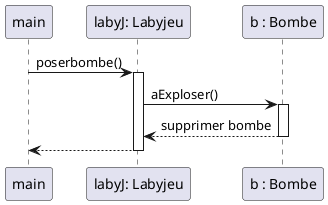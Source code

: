 @startuml
participant "main" as main
participant "labyJ: Labyjeu" as labyJ
participant "b : Bombe" as b
main ->labyJ:poserbombe()
activate labyJ
labyJ->b : aExploser()
activate b
b-->labyJ : supprimer bombe
deactivate b
labyJ -->main
deactivate labyJ
@enduml